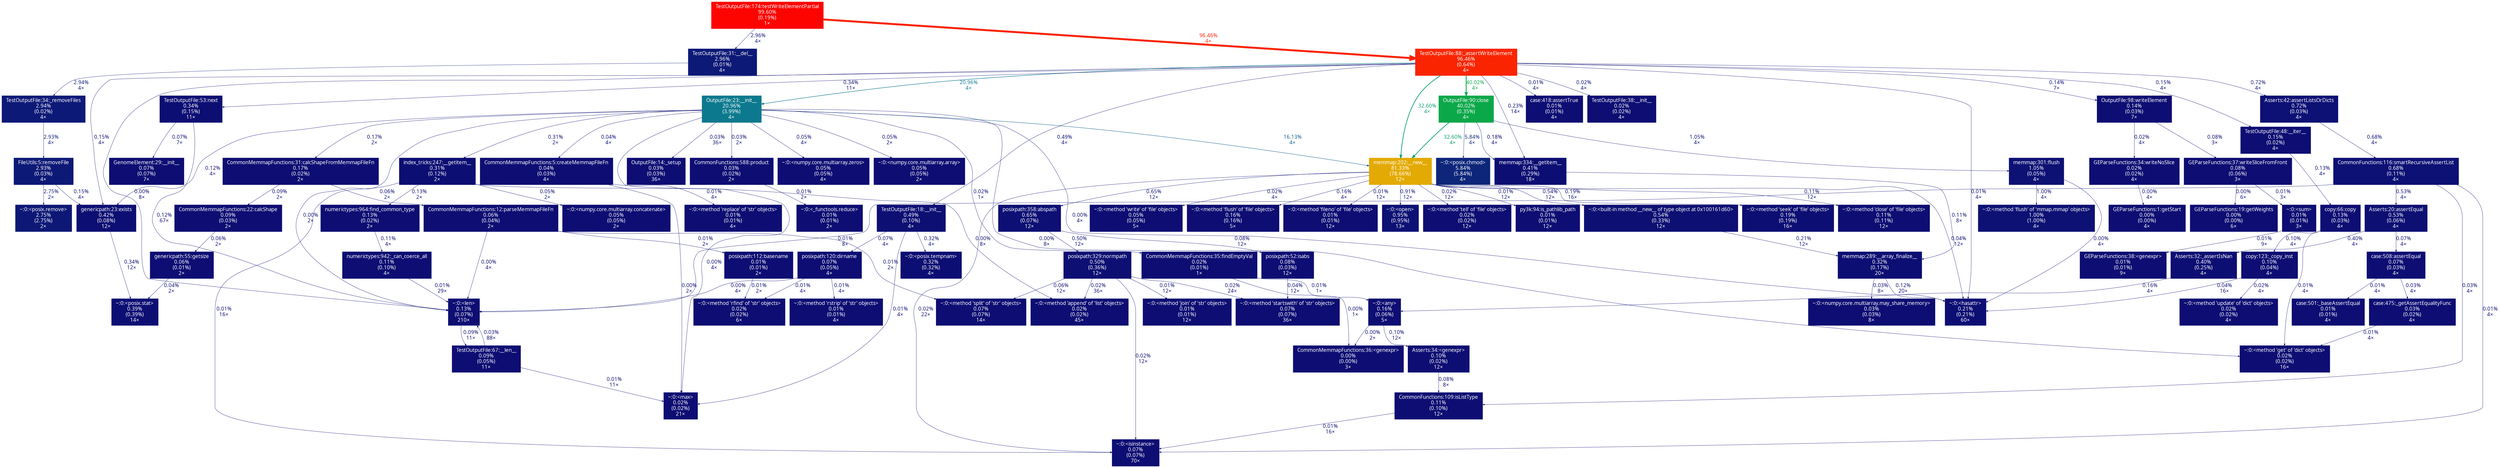 digraph {
	graph [fontname=vera, nodesep=0.125, ranksep=0.25];
	node [fontcolor=white, fontname=vera, height=0, shape=box, style=filled, width=0];
	edge [fontname=vera];
	0 [color="#0d0d73", fontcolor="#ffffff", fontsize="10.00", label="posixpath:52:isabs\n0.08%\n(0.03%)\n12×", tooltip="/Users/sveinugu/miniconda2/lib/python2.7/posixpath.py"];
	0 -> 115 [arrowsize="0.35", color="#0d0d73", fontcolor="#0d0d73", fontsize="10.00", label="0.04%\n12×", labeldistance="0.50", penwidth="0.50"];
	1 [color="#0d0f74", fontcolor="#ffffff", fontsize="10.00", label="posixpath:358:abspath\n0.65%\n(0.07%)\n12×", tooltip="/Users/sveinugu/miniconda2/lib/python2.7/posixpath.py"];
	1 -> 0 [arrowsize="0.35", color="#0d0d73", fontcolor="#0d0d73", fontsize="10.00", label="0.08%\n12×", labeldistance="0.50", penwidth="0.50"];
	1 -> 8 [arrowsize="0.35", color="#0d0f73", fontcolor="#0d0f73", fontsize="10.00", label="0.50%\n12×", labeldistance="0.50", penwidth="0.50"];
	2 [color="#0d0d73", fontcolor="#ffffff", fontsize="10.00", label="~:0:<method 'fileno' of 'file' objects>\n0.01%\n(0.01%)\n12×", tooltip="~"];
	3 [color="#e3aa04", fontcolor="#ffffff", fontsize="10.00", label="memmap:202:__new__\n81.33%\n(78.66%)\n12×", tooltip="/Users/sveinugu/miniconda2/lib/python2.7/site-packages/numpy/core/memmap.py"];
	3 -> 1 [arrowsize="0.35", color="#0d0f74", fontcolor="#0d0f74", fontsize="10.00", label="0.65%\n12×", labeldistance="0.50", penwidth="0.50"];
	3 -> 2 [arrowsize="0.35", color="#0d0d73", fontcolor="#0d0d73", fontsize="10.00", label="0.01%\n12×", labeldistance="0.50", penwidth="0.50"];
	3 -> 32 [arrowsize="0.35", color="#0d1074", fontcolor="#0d1074", fontsize="10.00", label="0.91%\n12×", labeldistance="0.50", penwidth="0.50"];
	3 -> 37 [arrowsize="0.35", color="#0d0d73", fontcolor="#0d0d73", fontsize="10.00", label="0.02%\n12×", labeldistance="0.50", penwidth="0.50"];
	3 -> 49 [arrowsize="0.35", color="#0d0d73", fontcolor="#0d0d73", fontsize="10.00", label="0.01%\n12×", labeldistance="0.50", penwidth="0.50"];
	3 -> 54 [arrowsize="0.35", color="#0d0f73", fontcolor="#0d0f73", fontsize="10.00", label="0.54%\n12×", labeldistance="0.50", penwidth="0.50"];
	3 -> 79 [arrowsize="0.35", color="#0d0e73", fontcolor="#0d0e73", fontsize="10.00", label="0.19%\n16×", labeldistance="0.50", penwidth="0.50"];
	3 -> 91 [arrowsize="0.35", color="#0d0d73", fontcolor="#0d0d73", fontsize="10.00", label="0.04%\n12×", labeldistance="0.50", penwidth="0.50"];
	3 -> 104 [arrowsize="0.35", color="#0d0d73", fontcolor="#0d0d73", fontsize="10.00", label="0.11%\n12×", labeldistance="0.50", penwidth="0.50"];
	3 -> 106 [arrowsize="0.35", color="#0d0d73", fontcolor="#0d0d73", fontsize="10.00", label="0.02%\n22×", labeldistance="0.50", penwidth="0.50"];
	3 -> 109 [arrowsize="0.35", color="#0d0d73", fontcolor="#0d0d73", fontsize="10.00", label="0.02%\n4×", labeldistance="0.50", penwidth="0.50"];
	3 -> 112 [arrowsize="0.35", color="#0d0d73", fontcolor="#0d0d73", fontsize="10.00", label="0.16%\n4×", labeldistance="0.50", penwidth="0.50"];
	4 [color="#0d1976", fontcolor="#ffffff", fontsize="10.00", label="FileUtils:5:removeFile\n2.93%\n(0.03%)\n4×", tooltip="/Users/sveinugu/PycharmProjects/gtrackcore/gtrackcore/test/common/FileUtils.py"];
	4 -> 71 [arrowsize="0.35", color="#0d0d73", fontcolor="#0d0d73", fontsize="10.00", label="0.15%\n4×", labeldistance="0.50", penwidth="0.50"];
	4 -> 105 [arrowsize="0.35", color="#0d1876", fontcolor="#0d1876", fontsize="10.00", label="2.75%\n2×", labeldistance="0.50", penwidth="0.50"];
	5 [color="#0d1977", fontcolor="#ffffff", fontsize="10.00", label="TestOutputFile:34:_removeFiles\n2.94%\n(0.02%)\n4×", tooltip="/Users/sveinugu/PycharmProjects/gtrackcore/gtrackcore/test/memmap/TestOutputFile.py"];
	5 -> 4 [arrowsize="0.35", color="#0d1976", fontcolor="#0d1976", fontsize="10.00", label="2.93%\n4×", labeldistance="0.50", penwidth="0.50"];
	6 [color="#0d0d73", fontcolor="#ffffff", fontsize="10.00", label="~:0:<method 'split' of 'str' objects>\n0.07%\n(0.07%)\n14×", tooltip="~"];
	7 [color="#0d0d73", fontcolor="#ffffff", fontsize="10.00", label="CommonMemmapFunctions:12:parseMemmapFileFn\n0.06%\n(0.04%)\n2×", tooltip="/Users/sveinugu/PycharmProjects/gtrackcore/gtrackcore/track/memmap/CommonMemmapFunctions.py"];
	7 -> 6 [arrowsize="0.35", color="#0d0d73", fontcolor="#0d0d73", fontsize="10.00", label="0.01%\n2×", labeldistance="0.50", penwidth="0.50"];
	7 -> 17 [arrowsize="0.35", color="#0d0d73", fontcolor="#0d0d73", fontsize="10.00", label="0.00%\n4×", labeldistance="0.50", penwidth="0.50"];
	7 -> 76 [arrowsize="0.35", color="#0d0d73", fontcolor="#0d0d73", fontsize="10.00", label="0.01%\n2×", labeldistance="0.50", penwidth="0.50"];
	8 [color="#0d0f73", fontcolor="#ffffff", fontsize="10.00", label="posixpath:329:normpath\n0.50%\n(0.36%)\n12×", tooltip="/Users/sveinugu/miniconda2/lib/python2.7/posixpath.py"];
	8 -> 6 [arrowsize="0.35", color="#0d0d73", fontcolor="#0d0d73", fontsize="10.00", label="0.06%\n12×", labeldistance="0.50", penwidth="0.50"];
	8 -> 95 [arrowsize="0.35", color="#0d0d73", fontcolor="#0d0d73", fontsize="10.00", label="0.02%\n36×", labeldistance="0.50", penwidth="0.50"];
	8 -> 102 [arrowsize="0.35", color="#0d0d73", fontcolor="#0d0d73", fontsize="10.00", label="0.01%\n12×", labeldistance="0.50", penwidth="0.50"];
	8 -> 106 [arrowsize="0.35", color="#0d0d73", fontcolor="#0d0d73", fontsize="10.00", label="0.02%\n12×", labeldistance="0.50", penwidth="0.50"];
	8 -> 115 [arrowsize="0.35", color="#0d0d73", fontcolor="#0d0d73", fontsize="10.00", label="0.02%\n24×", labeldistance="0.50", penwidth="0.50"];
	9 [color="#0d0d73", fontcolor="#ffffff", fontsize="10.00", label="CommonMemmapFunctions:31:calcShapeFromMemmapFileFn\n0.17%\n(0.02%)\n2×", tooltip="/Users/sveinugu/PycharmProjects/gtrackcore/gtrackcore/track/memmap/CommonMemmapFunctions.py"];
	9 -> 7 [arrowsize="0.35", color="#0d0d73", fontcolor="#0d0d73", fontsize="10.00", label="0.06%\n2×", labeldistance="0.50", penwidth="0.50"];
	9 -> 38 [arrowsize="0.35", color="#0d0d73", fontcolor="#0d0d73", fontsize="10.00", label="0.09%\n2×", labeldistance="0.50", penwidth="0.50"];
	12 [color="#0d0e73", fontcolor="#ffffff", fontsize="10.00", label="index_tricks:247:__getitem__\n0.31%\n(0.12%)\n2×", tooltip="/Users/sveinugu/miniconda2/lib/python2.7/site-packages/numpy/lib/index_tricks.py"];
	12 -> 66 [arrowsize="0.35", color="#0d0d73", fontcolor="#0d0d73", fontsize="10.00", label="0.13%\n2×", labeldistance="0.50", penwidth="0.50"];
	12 -> 95 [arrowsize="0.35", color="#0d0d73", fontcolor="#0d0d73", fontsize="10.00", label="0.00%\n8×", labeldistance="0.50", penwidth="0.50"];
	12 -> 103 [arrowsize="0.35", color="#0d0d73", fontcolor="#0d0d73", fontsize="10.00", label="0.05%\n2×", labeldistance="0.50", penwidth="0.50"];
	12 -> 106 [arrowsize="0.35", color="#0d0d73", fontcolor="#0d0d73", fontsize="10.00", label="0.01%\n16×", labeldistance="0.50", penwidth="0.50"];
	13 [color="#0c798e", fontcolor="#ffffff", fontsize="10.00", label="OutputFile:23:__init__\n20.96%\n(3.99%)\n4×", tooltip="/Users/sveinugu/PycharmProjects/gtrackcore/gtrackcore/preprocess/memmap/OutputFile.py"];
	13 -> 3 [arrowsize="0.40", color="#0c5c88", fontcolor="#0c5c88", fontsize="10.00", label="16.13%\n4×", labeldistance="0.65", penwidth="0.65"];
	13 -> 9 [arrowsize="0.35", color="#0d0d73", fontcolor="#0d0d73", fontsize="10.00", label="0.17%\n2×", labeldistance="0.50", penwidth="0.50"];
	13 -> 12 [arrowsize="0.35", color="#0d0e73", fontcolor="#0d0e73", fontsize="10.00", label="0.31%\n2×", labeldistance="0.50", penwidth="0.50"];
	13 -> 17 [arrowsize="0.35", color="#0d0d73", fontcolor="#0d0d73", fontsize="10.00", label="0.00%\n2×", labeldistance="0.50", penwidth="0.50"];
	13 -> 31 [arrowsize="0.35", color="#0d0d73", fontcolor="#0d0d73", fontsize="10.00", label="0.02%\n1×", labeldistance="0.50", penwidth="0.50"];
	13 -> 51 [arrowsize="0.35", color="#0d0d73", fontcolor="#0d0d73", fontsize="10.00", label="0.04%\n4×", labeldistance="0.50", penwidth="0.50"];
	13 -> 53 [arrowsize="0.35", color="#0d0d73", fontcolor="#0d0d73", fontsize="10.00", label="0.03%\n36×", labeldistance="0.50", penwidth="0.50"];
	13 -> 64 [arrowsize="0.35", color="#0d0d73", fontcolor="#0d0d73", fontsize="10.00", label="0.00%\n4×", labeldistance="0.50", penwidth="0.50"];
	13 -> 70 [arrowsize="0.35", color="#0d0d73", fontcolor="#0d0d73", fontsize="10.00", label="0.03%\n2×", labeldistance="0.50", penwidth="0.50"];
	13 -> 71 [arrowsize="0.35", color="#0d0d73", fontcolor="#0d0d73", fontsize="10.00", label="0.12%\n4×", labeldistance="0.50", penwidth="0.50"];
	13 -> 78 [arrowsize="0.35", color="#0d0d73", fontcolor="#0d0d73", fontsize="10.00", label="0.00%\n8×", labeldistance="0.50", penwidth="0.50"];
	13 -> 82 [arrowsize="0.35", color="#0d0d73", fontcolor="#0d0d73", fontsize="10.00", label="0.05%\n4×", labeldistance="0.50", penwidth="0.50"];
	13 -> 83 [arrowsize="0.35", color="#0d0d73", fontcolor="#0d0d73", fontsize="10.00", label="0.05%\n2×", labeldistance="0.50", penwidth="0.50"];
	13 -> 91 [arrowsize="0.35", color="#0d0d73", fontcolor="#0d0d73", fontsize="10.00", label="0.00%\n4×", labeldistance="0.50", penwidth="0.50"];
	14 [color="#0d0f73", fontcolor="#ffffff", fontsize="10.00", label="Asserts:20:assertEqual\n0.53%\n(0.06%)\n4×", tooltip="/Users/sveinugu/PycharmProjects/gtrackcore/gtrackcore/test/common/Asserts.py"];
	14 -> 30 [arrowsize="0.35", color="#0d0e73", fontcolor="#0d0e73", fontsize="10.00", label="0.40%\n4×", labeldistance="0.50", penwidth="0.50"];
	14 -> 59 [arrowsize="0.35", color="#0d0d73", fontcolor="#0d0d73", fontsize="10.00", label="0.07%\n4×", labeldistance="0.50", penwidth="0.50"];
	15 [color="#0d1074", fontcolor="#ffffff", fontsize="10.00", label="CommonFunctions:116:smartRecursiveAssertList\n0.68%\n(0.11%)\n4×", tooltip="/Users/sveinugu/PycharmProjects/gtrackcore/gtrackcore/util/CommonFunctions.py"];
	15 -> 14 [arrowsize="0.35", color="#0d0f73", fontcolor="#0d0f73", fontsize="10.00", label="0.53%\n4×", labeldistance="0.50", penwidth="0.50"];
	15 -> 17 [arrowsize="0.35", color="#0d0d73", fontcolor="#0d0d73", fontsize="10.00", label="0.01%\n8×", labeldistance="0.50", penwidth="0.50"];
	15 -> 92 [arrowsize="0.35", color="#0d0d73", fontcolor="#0d0d73", fontsize="10.00", label="0.03%\n4×", labeldistance="0.50", penwidth="0.50"];
	15 -> 106 [arrowsize="0.35", color="#0d0d73", fontcolor="#0d0d73", fontsize="10.00", label="0.01%\n4×", labeldistance="0.50", penwidth="0.50"];
	16 [color="#0d0d73", fontcolor="#ffffff", fontsize="10.00", label="TestOutputFile:67:__len__\n0.09%\n(0.05%)\n11×", tooltip="/Users/sveinugu/PycharmProjects/gtrackcore/gtrackcore/test/memmap/TestOutputFile.py"];
	16 -> 17 [arrowsize="0.35", color="#0d0d73", fontcolor="#0d0d73", fontsize="10.00", label="0.03%\n88×", labeldistance="0.50", penwidth="0.50"];
	16 -> 64 [arrowsize="0.35", color="#0d0d73", fontcolor="#0d0d73", fontsize="10.00", label="0.01%\n11×", labeldistance="0.50", penwidth="0.50"];
	17 [color="#0d0d73", fontcolor="#ffffff", fontsize="10.00", label="~:0:<len>\n0.13%\n(0.07%)\n210×", tooltip="~"];
	17 -> 16 [arrowsize="0.35", color="#0d0d73", fontcolor="#0d0d73", fontsize="10.00", label="0.09%\n11×", labeldistance="0.50", penwidth="0.50"];
	20 [color="#0d0d73", fontcolor="#ffffff", fontsize="10.00", label="~:0:<numpy.core.multiarray.may_share_memory>\n0.03%\n(0.03%)\n8×", tooltip="~"];
	21 [color="#0d0e73", fontcolor="#ffffff", fontsize="10.00", label="memmap:289:__array_finalize__\n0.32%\n(0.17%)\n20×", tooltip="/Users/sveinugu/miniconda2/lib/python2.7/site-packages/numpy/core/memmap.py"];
	21 -> 20 [arrowsize="0.35", color="#0d0d73", fontcolor="#0d0d73", fontsize="10.00", label="0.03%\n8×", labeldistance="0.50", penwidth="0.50"];
	21 -> 91 [arrowsize="0.35", color="#0d0d73", fontcolor="#0d0d73", fontsize="10.00", label="0.12%\n20×", labeldistance="0.50", penwidth="0.50"];
	24 [color="#0d0d73", fontcolor="#ffffff", fontsize="10.00", label="GenomeElement:29:__init__\n0.07%\n(0.07%)\n7×", tooltip="/Users/sveinugu/PycharmProjects/gtrackcore/gtrackcore/input/core/GenomeElement.py"];
	25 [color="#0d0e73", fontcolor="#ffffff", fontsize="10.00", label="TestOutputFile:53:next\n0.34%\n(0.15%)\n11×", tooltip="/Users/sveinugu/PycharmProjects/gtrackcore/gtrackcore/test/memmap/TestOutputFile.py"];
	25 -> 17 [arrowsize="0.35", color="#0d0d73", fontcolor="#0d0d73", fontsize="10.00", label="0.12%\n67×", labeldistance="0.50", penwidth="0.50"];
	25 -> 24 [arrowsize="0.35", color="#0d0d73", fontcolor="#0d0d73", fontsize="10.00", label="0.07%\n7×", labeldistance="0.50", penwidth="0.50"];
	29 [color="#0d0d73", fontcolor="#ffffff", fontsize="10.00", label="~:0:<any>\n0.16%\n(0.06%)\n5×", tooltip="~"];
	29 -> 52 [arrowsize="0.35", color="#0d0d73", fontcolor="#0d0d73", fontsize="10.00", label="0.10%\n12×", labeldistance="0.50", penwidth="0.50"];
	29 -> 113 [arrowsize="0.35", color="#0d0d73", fontcolor="#0d0d73", fontsize="10.00", label="0.00%\n2×", labeldistance="0.50", penwidth="0.50"];
	30 [color="#0d0e73", fontcolor="#ffffff", fontsize="10.00", label="Asserts:32:_assertIsNan\n0.40%\n(0.25%)\n4×", tooltip="/Users/sveinugu/PycharmProjects/gtrackcore/gtrackcore/test/common/Asserts.py"];
	30 -> 29 [arrowsize="0.35", color="#0d0d73", fontcolor="#0d0d73", fontsize="10.00", label="0.16%\n4×", labeldistance="0.50", penwidth="0.50"];
	31 [color="#0d0d73", fontcolor="#ffffff", fontsize="10.00", label="CommonMemmapFunctions:35:findEmptyVal\n0.02%\n(0.01%)\n1×", tooltip="/Users/sveinugu/PycharmProjects/gtrackcore/gtrackcore/track/memmap/CommonMemmapFunctions.py"];
	31 -> 29 [arrowsize="0.35", color="#0d0d73", fontcolor="#0d0d73", fontsize="10.00", label="0.01%\n1×", labeldistance="0.50", penwidth="0.50"];
	31 -> 113 [arrowsize="0.35", color="#0d0d73", fontcolor="#0d0d73", fontsize="10.00", label="0.00%\n1×", labeldistance="0.50", penwidth="0.50"];
	32 [color="#0d1174", fontcolor="#ffffff", fontsize="10.00", label="~:0:<open>\n0.95%\n(0.95%)\n13×", tooltip="~"];
	35 [color="#0ba849", fontcolor="#ffffff", fontsize="10.00", label="OutputFile:90:close\n40.02%\n(0.35%)\n4×", tooltip="/Users/sveinugu/PycharmProjects/gtrackcore/gtrackcore/preprocess/memmap/OutputFile.py"];
	35 -> 3 [arrowsize="0.57", color="#0b9e71", fontcolor="#0b9e71", fontsize="10.00", label="32.60%\n4×", labeldistance="1.30", penwidth="1.30"];
	35 -> 42 [arrowsize="0.35", color="#0d1174", fontcolor="#0d1174", fontsize="10.00", label="1.05%\n4×", labeldistance="0.50", penwidth="0.50"];
	35 -> 44 [arrowsize="0.35", color="#0d267a", fontcolor="#0d267a", fontsize="10.00", label="5.84%\n4×", labeldistance="0.50", penwidth="0.50"];
	35 -> 55 [arrowsize="0.35", color="#0d0d73", fontcolor="#0d0d73", fontsize="10.00", label="0.18%\n4×", labeldistance="0.50", penwidth="0.50"];
	36 [color="#fa2401", fontcolor="#ffffff", fontsize="10.00", label="TestOutputFile:88:_assertWriteElement\n96.46%\n(0.64%)\n4×", tooltip="/Users/sveinugu/PycharmProjects/gtrackcore/gtrackcore/test/memmap/TestOutputFile.py"];
	36 -> 3 [arrowsize="0.57", color="#0b9e71", fontcolor="#0b9e71", fontsize="10.00", label="32.60%\n4×", labeldistance="1.30", penwidth="1.30"];
	36 -> 13 [arrowsize="0.46", color="#0c798e", fontcolor="#0c798e", fontsize="10.00", label="20.96%\n4×", labeldistance="0.84", penwidth="0.84"];
	36 -> 17 [arrowsize="0.35", color="#0d0d73", fontcolor="#0d0d73", fontsize="10.00", label="0.00%\n8×", labeldistance="0.50", penwidth="0.50"];
	36 -> 25 [arrowsize="0.35", color="#0d0e73", fontcolor="#0d0e73", fontsize="10.00", label="0.34%\n11×", labeldistance="0.50", penwidth="0.50"];
	36 -> 35 [arrowsize="0.63", color="#0ba849", fontcolor="#0ba849", fontsize="10.00", label="40.02%\n4×", labeldistance="1.60", penwidth="1.60"];
	36 -> 43 [arrowsize="0.35", color="#0d0d73", fontcolor="#0d0d73", fontsize="10.00", label="0.15%\n4×", labeldistance="0.50", penwidth="0.50"];
	36 -> 46 [arrowsize="0.35", color="#0d0f73", fontcolor="#0d0f73", fontsize="10.00", label="0.49%\n4×", labeldistance="0.50", penwidth="0.50"];
	36 -> 55 [arrowsize="0.35", color="#0d0e73", fontcolor="#0d0e73", fontsize="10.00", label="0.23%\n14×", labeldistance="0.50", penwidth="0.50"];
	36 -> 71 [arrowsize="0.35", color="#0d0d73", fontcolor="#0d0d73", fontsize="10.00", label="0.15%\n4×", labeldistance="0.50", penwidth="0.50"];
	36 -> 72 [arrowsize="0.35", color="#0d0d73", fontcolor="#0d0d73", fontsize="10.00", label="0.01%\n4×", labeldistance="0.50", penwidth="0.50"];
	36 -> 73 [arrowsize="0.35", color="#0d0d73", fontcolor="#0d0d73", fontsize="10.00", label="0.02%\n4×", labeldistance="0.50", penwidth="0.50"];
	36 -> 90 [arrowsize="0.35", color="#0d0d73", fontcolor="#0d0d73", fontsize="10.00", label="0.14%\n7×", labeldistance="0.50", penwidth="0.50"];
	36 -> 91 [arrowsize="0.35", color="#0d0d73", fontcolor="#0d0d73", fontsize="10.00", label="0.01%\n4×", labeldistance="0.50", penwidth="0.50"];
	36 -> 114 [arrowsize="0.35", color="#0d1074", fontcolor="#0d1074", fontsize="10.00", label="0.72%\n4×", labeldistance="0.50", penwidth="0.50"];
	37 [color="#0d0d73", fontcolor="#ffffff", fontsize="10.00", label="~:0:<method 'tell' of 'file' objects>\n0.02%\n(0.02%)\n12×", tooltip="~"];
	38 [color="#0d0d73", fontcolor="#ffffff", fontsize="10.00", label="CommonMemmapFunctions:22:calcShape\n0.09%\n(0.03%)\n2×", tooltip="/Users/sveinugu/PycharmProjects/gtrackcore/gtrackcore/track/memmap/CommonMemmapFunctions.py"];
	38 -> 86 [arrowsize="0.35", color="#0d0d73", fontcolor="#0d0d73", fontsize="10.00", label="0.06%\n2×", labeldistance="0.50", penwidth="0.50"];
	40 [color="#0d0d73", fontcolor="#ffffff", fontsize="10.00", label="copy:123:_copy_inst\n0.10%\n(0.04%)\n4×", tooltip="/Users/sveinugu/miniconda2/lib/python2.7/copy.py"];
	40 -> 87 [arrowsize="0.35", color="#0d0d73", fontcolor="#0d0d73", fontsize="10.00", label="0.02%\n4×", labeldistance="0.50", penwidth="0.50"];
	40 -> 91 [arrowsize="0.35", color="#0d0d73", fontcolor="#0d0d73", fontsize="10.00", label="0.04%\n16×", labeldistance="0.50", penwidth="0.50"];
	41 [color="#0d0d73", fontcolor="#ffffff", fontsize="10.00", label="copy:66:copy\n0.13%\n(0.03%)\n4×", tooltip="/Users/sveinugu/miniconda2/lib/python2.7/copy.py"];
	41 -> 40 [arrowsize="0.35", color="#0d0d73", fontcolor="#0d0d73", fontsize="10.00", label="0.10%\n4×", labeldistance="0.50", penwidth="0.50"];
	41 -> 78 [arrowsize="0.35", color="#0d0d73", fontcolor="#0d0d73", fontsize="10.00", label="0.01%\n4×", labeldistance="0.50", penwidth="0.50"];
	42 [color="#0d1174", fontcolor="#ffffff", fontsize="10.00", label="memmap:301:flush\n1.05%\n(0.05%)\n4×", tooltip="/Users/sveinugu/miniconda2/lib/python2.7/site-packages/numpy/core/memmap.py"];
	42 -> 89 [arrowsize="0.35", color="#0d1174", fontcolor="#0d1174", fontsize="10.00", label="1.00%\n4×", labeldistance="0.50", penwidth="0.50"];
	42 -> 91 [arrowsize="0.35", color="#0d0d73", fontcolor="#0d0d73", fontsize="10.00", label="0.00%\n4×", labeldistance="0.50", penwidth="0.50"];
	43 [color="#0d0d73", fontcolor="#ffffff", fontsize="10.00", label="TestOutputFile:48:__iter__\n0.15%\n(0.02%)\n4×", tooltip="/Users/sveinugu/PycharmProjects/gtrackcore/gtrackcore/test/memmap/TestOutputFile.py"];
	43 -> 41 [arrowsize="0.35", color="#0d0d73", fontcolor="#0d0d73", fontsize="10.00", label="0.13%\n4×", labeldistance="0.50", penwidth="0.50"];
	44 [color="#0d267a", fontcolor="#ffffff", fontsize="10.00", label="~:0:<posix.chmod>\n5.84%\n(5.84%)\n4×", tooltip="~"];
	45 [color="#0d0e73", fontcolor="#ffffff", fontsize="10.00", label="~:0:<posix.tempnam>\n0.32%\n(0.32%)\n4×", tooltip="~"];
	46 [color="#0d0f73", fontcolor="#ffffff", fontsize="10.00", label="TestOutputFile:18:__init__\n0.49%\n(0.10%)\n4×", tooltip="/Users/sveinugu/PycharmProjects/gtrackcore/gtrackcore/test/memmap/TestOutputFile.py"];
	46 -> 45 [arrowsize="0.35", color="#0d0e73", fontcolor="#0d0e73", fontsize="10.00", label="0.32%\n4×", labeldistance="0.50", penwidth="0.50"];
	46 -> 64 [arrowsize="0.35", color="#0d0d73", fontcolor="#0d0d73", fontsize="10.00", label="0.01%\n4×", labeldistance="0.50", penwidth="0.50"];
	46 -> 81 [arrowsize="0.35", color="#0d0d73", fontcolor="#0d0d73", fontsize="10.00", label="0.07%\n4×", labeldistance="0.50", penwidth="0.50"];
	49 [color="#0d0d73", fontcolor="#ffffff", fontsize="10.00", label="py3k:94:is_pathlib_path\n0.01%\n(0.01%)\n12×", tooltip="/Users/sveinugu/miniconda2/lib/python2.7/site-packages/numpy/compat/py3k.py"];
	50 [color="#0d0d73", fontcolor="#ffffff", fontsize="10.00", label="~:0:<method 'replace' of 'str' objects>\n0.01%\n(0.01%)\n4×", tooltip="~"];
	51 [color="#0d0d73", fontcolor="#ffffff", fontsize="10.00", label="CommonMemmapFunctions:5:createMemmapFileFn\n0.04%\n(0.03%)\n4×", tooltip="/Users/sveinugu/PycharmProjects/gtrackcore/gtrackcore/track/memmap/CommonMemmapFunctions.py"];
	51 -> 50 [arrowsize="0.35", color="#0d0d73", fontcolor="#0d0d73", fontsize="10.00", label="0.01%\n4×", labeldistance="0.50", penwidth="0.50"];
	51 -> 64 [arrowsize="0.35", color="#0d0d73", fontcolor="#0d0d73", fontsize="10.00", label="0.00%\n2×", labeldistance="0.50", penwidth="0.50"];
	52 [color="#0d0d73", fontcolor="#ffffff", fontsize="10.00", label="Asserts:34:<genexpr>\n0.10%\n(0.02%)\n12×", tooltip="/Users/sveinugu/PycharmProjects/gtrackcore/gtrackcore/test/common/Asserts.py"];
	52 -> 92 [arrowsize="0.35", color="#0d0d73", fontcolor="#0d0d73", fontsize="10.00", label="0.08%\n8×", labeldistance="0.50", penwidth="0.50"];
	53 [color="#0d0d73", fontcolor="#ffffff", fontsize="10.00", label="OutputFile:14:_setup\n0.03%\n(0.03%)\n36×", tooltip="/Users/sveinugu/PycharmProjects/gtrackcore/gtrackcore/preprocess/memmap/OutputFile.py"];
	54 [color="#0d0f73", fontcolor="#ffffff", fontsize="10.00", label="~:0:<built-in method __new__ of type object at 0x100161d60>\n0.54%\n(0.33%)\n12×", tooltip="~"];
	54 -> 21 [arrowsize="0.35", color="#0d0e73", fontcolor="#0d0e73", fontsize="10.00", label="0.21%\n12×", labeldistance="0.50", penwidth="0.50"];
	55 [color="#0d0e73", fontcolor="#ffffff", fontsize="10.00", label="memmap:334:__getitem__\n0.41%\n(0.29%)\n18×", tooltip="/Users/sveinugu/miniconda2/lib/python2.7/site-packages/numpy/core/memmap.py"];
	55 -> 21 [arrowsize="0.35", color="#0d0d73", fontcolor="#0d0d73", fontsize="10.00", label="0.11%\n8×", labeldistance="0.50", penwidth="0.50"];
	56 [color="#0d0d73", fontcolor="#ffffff", fontsize="10.00", label="GEParseFunctions:19:getWeights\n0.00%\n(0.00%)\n6×", tooltip="/Users/sveinugu/PycharmProjects/gtrackcore/gtrackcore/preprocess/memmap/GEParseFunctions.py"];
	57 [color="#0d0d73", fontcolor="#ffffff", fontsize="10.00", label="GEParseFunctions:37:writeSliceFromFront\n0.08%\n(0.06%)\n3×", tooltip="/Users/sveinugu/PycharmProjects/gtrackcore/gtrackcore/preprocess/memmap/GEParseFunctions.py"];
	57 -> 56 [arrowsize="0.35", color="#0d0d73", fontcolor="#0d0d73", fontsize="10.00", label="0.00%\n6×", labeldistance="0.50", penwidth="0.50"];
	57 -> 61 [arrowsize="0.35", color="#0d0d73", fontcolor="#0d0d73", fontsize="10.00", label="0.01%\n3×", labeldistance="0.50", penwidth="0.50"];
	58 [color="#0d0d73", fontcolor="#ffffff", fontsize="10.00", label="case:475:_getAssertEqualityFunc\n0.03%\n(0.02%)\n4×", tooltip="/Users/sveinugu/miniconda2/lib/python2.7/unittest/case.py"];
	58 -> 78 [arrowsize="0.35", color="#0d0d73", fontcolor="#0d0d73", fontsize="10.00", label="0.01%\n4×", labeldistance="0.50", penwidth="0.50"];
	59 [color="#0d0d73", fontcolor="#ffffff", fontsize="10.00", label="case:508:assertEqual\n0.07%\n(0.03%)\n4×", tooltip="/Users/sveinugu/miniconda2/lib/python2.7/unittest/case.py"];
	59 -> 58 [arrowsize="0.35", color="#0d0d73", fontcolor="#0d0d73", fontsize="10.00", label="0.03%\n4×", labeldistance="0.50", penwidth="0.50"];
	59 -> 84 [arrowsize="0.35", color="#0d0d73", fontcolor="#0d0d73", fontsize="10.00", label="0.01%\n4×", labeldistance="0.50", penwidth="0.50"];
	60 [color="#0d0d73", fontcolor="#ffffff", fontsize="10.00", label="GEParseFunctions:38:<genexpr>\n0.01%\n(0.01%)\n9×", tooltip="/Users/sveinugu/PycharmProjects/gtrackcore/gtrackcore/preprocess/memmap/GEParseFunctions.py"];
	61 [color="#0d0d73", fontcolor="#ffffff", fontsize="10.00", label="~:0:<sum>\n0.01%\n(0.01%)\n3×", tooltip="~"];
	61 -> 60 [arrowsize="0.35", color="#0d0d73", fontcolor="#0d0d73", fontsize="10.00", label="0.01%\n9×", labeldistance="0.50", penwidth="0.50"];
	62 [color="#0d1977", fontcolor="#ffffff", fontsize="10.00", label="TestOutputFile:31:__del__\n2.96%\n(0.01%)\n4×", tooltip="/Users/sveinugu/PycharmProjects/gtrackcore/gtrackcore/test/memmap/TestOutputFile.py"];
	62 -> 5 [arrowsize="0.35", color="#0d1977", fontcolor="#0d1977", fontsize="10.00", label="2.94%\n4×", labeldistance="0.50", penwidth="0.50"];
	64 [color="#0d0d73", fontcolor="#ffffff", fontsize="10.00", label="~:0:<max>\n0.02%\n(0.02%)\n21×", tooltip="~"];
	65 [color="#0d0d73", fontcolor="#ffffff", fontsize="10.00", label="numerictypes:942:_can_coerce_all\n0.11%\n(0.10%)\n4×", tooltip="/Users/sveinugu/miniconda2/lib/python2.7/site-packages/numpy/core/numerictypes.py"];
	65 -> 17 [arrowsize="0.35", color="#0d0d73", fontcolor="#0d0d73", fontsize="10.00", label="0.01%\n29×", labeldistance="0.50", penwidth="0.50"];
	66 [color="#0d0d73", fontcolor="#ffffff", fontsize="10.00", label="numerictypes:964:find_common_type\n0.13%\n(0.02%)\n2×", tooltip="/Users/sveinugu/miniconda2/lib/python2.7/site-packages/numpy/core/numerictypes.py"];
	66 -> 65 [arrowsize="0.35", color="#0d0d73", fontcolor="#0d0d73", fontsize="10.00", label="0.11%\n4×", labeldistance="0.50", penwidth="0.50"];
	69 [color="#0d0d73", fontcolor="#ffffff", fontsize="10.00", label="~:0:<_functools.reduce>\n0.01%\n(0.01%)\n2×", tooltip="~"];
	70 [color="#0d0d73", fontcolor="#ffffff", fontsize="10.00", label="CommonFunctions:588:product\n0.03%\n(0.02%)\n2×", tooltip="/Users/sveinugu/PycharmProjects/gtrackcore/gtrackcore/util/CommonFunctions.py"];
	70 -> 69 [arrowsize="0.35", color="#0d0d73", fontcolor="#0d0d73", fontsize="10.00", label="0.01%\n2×", labeldistance="0.50", penwidth="0.50"];
	71 [color="#0d0e73", fontcolor="#ffffff", fontsize="10.00", label="genericpath:23:exists\n0.42%\n(0.08%)\n12×", tooltip="/Users/sveinugu/miniconda2/lib/python2.7/genericpath.py"];
	71 -> 88 [arrowsize="0.35", color="#0d0e73", fontcolor="#0d0e73", fontsize="10.00", label="0.34%\n12×", labeldistance="0.50", penwidth="0.50"];
	72 [color="#0d0d73", fontcolor="#ffffff", fontsize="10.00", label="case:418:assertTrue\n0.01%\n(0.01%)\n4×", tooltip="/Users/sveinugu/miniconda2/lib/python2.7/unittest/case.py"];
	73 [color="#0d0d73", fontcolor="#ffffff", fontsize="10.00", label="TestOutputFile:38:__init__\n0.02%\n(0.02%)\n4×", tooltip="/Users/sveinugu/PycharmProjects/gtrackcore/gtrackcore/test/memmap/TestOutputFile.py"];
	76 [color="#0d0d73", fontcolor="#ffffff", fontsize="10.00", label="posixpath:112:basename\n0.01%\n(0.01%)\n2×", tooltip="/Users/sveinugu/miniconda2/lib/python2.7/posixpath.py"];
	76 -> 94 [arrowsize="0.35", color="#0d0d73", fontcolor="#0d0d73", fontsize="10.00", label="0.01%\n2×", labeldistance="0.50", penwidth="0.50"];
	78 [color="#0d0d73", fontcolor="#ffffff", fontsize="10.00", label="~:0:<method 'get' of 'dict' objects>\n0.02%\n(0.02%)\n16×", tooltip="~"];
	79 [color="#0d0e73", fontcolor="#ffffff", fontsize="10.00", label="~:0:<method 'seek' of 'file' objects>\n0.19%\n(0.19%)\n16×", tooltip="~"];
	81 [color="#0d0d73", fontcolor="#ffffff", fontsize="10.00", label="posixpath:120:dirname\n0.07%\n(0.05%)\n4×", tooltip="/Users/sveinugu/miniconda2/lib/python2.7/posixpath.py"];
	81 -> 17 [arrowsize="0.35", color="#0d0d73", fontcolor="#0d0d73", fontsize="10.00", label="0.00%\n4×", labeldistance="0.50", penwidth="0.50"];
	81 -> 94 [arrowsize="0.35", color="#0d0d73", fontcolor="#0d0d73", fontsize="10.00", label="0.01%\n4×", labeldistance="0.50", penwidth="0.50"];
	81 -> 101 [arrowsize="0.35", color="#0d0d73", fontcolor="#0d0d73", fontsize="10.00", label="0.01%\n4×", labeldistance="0.50", penwidth="0.50"];
	82 [color="#0d0d73", fontcolor="#ffffff", fontsize="10.00", label="~:0:<numpy.core.multiarray.zeros>\n0.05%\n(0.05%)\n4×", tooltip="~"];
	83 [color="#0d0d73", fontcolor="#ffffff", fontsize="10.00", label="~:0:<numpy.core.multiarray.array>\n0.05%\n(0.05%)\n2×", tooltip="~"];
	84 [color="#0d0d73", fontcolor="#ffffff", fontsize="10.00", label="case:501:_baseAssertEqual\n0.01%\n(0.01%)\n4×", tooltip="/Users/sveinugu/miniconda2/lib/python2.7/unittest/case.py"];
	86 [color="#0d0d73", fontcolor="#ffffff", fontsize="10.00", label="genericpath:55:getsize\n0.06%\n(0.01%)\n2×", tooltip="/Users/sveinugu/miniconda2/lib/python2.7/genericpath.py"];
	86 -> 88 [arrowsize="0.35", color="#0d0d73", fontcolor="#0d0d73", fontsize="10.00", label="0.04%\n2×", labeldistance="0.50", penwidth="0.50"];
	87 [color="#0d0d73", fontcolor="#ffffff", fontsize="10.00", label="~:0:<method 'update' of 'dict' objects>\n0.02%\n(0.02%)\n4×", tooltip="~"];
	88 [color="#0d0e73", fontcolor="#ffffff", fontsize="10.00", label="~:0:<posix.stat>\n0.39%\n(0.39%)\n14×", tooltip="~"];
	89 [color="#0d1174", fontcolor="#ffffff", fontsize="10.00", label="~:0:<method 'flush' of 'mmap.mmap' objects>\n1.00%\n(1.00%)\n4×", tooltip="~"];
	90 [color="#0d0d73", fontcolor="#ffffff", fontsize="10.00", label="OutputFile:98:writeElement\n0.14%\n(0.03%)\n7×", tooltip="/Users/sveinugu/PycharmProjects/gtrackcore/gtrackcore/preprocess/memmap/OutputFile.py"];
	90 -> 57 [arrowsize="0.35", color="#0d0d73", fontcolor="#0d0d73", fontsize="10.00", label="0.08%\n3×", labeldistance="0.50", penwidth="0.50"];
	90 -> 100 [arrowsize="0.35", color="#0d0d73", fontcolor="#0d0d73", fontsize="10.00", label="0.02%\n4×", labeldistance="0.50", penwidth="0.50"];
	91 [color="#0d0e73", fontcolor="#ffffff", fontsize="10.00", label="~:0:<hasattr>\n0.21%\n(0.21%)\n60×", tooltip="~"];
	92 [color="#0d0d73", fontcolor="#ffffff", fontsize="10.00", label="CommonFunctions:109:isListType\n0.11%\n(0.10%)\n12×", tooltip="/Users/sveinugu/PycharmProjects/gtrackcore/gtrackcore/util/CommonFunctions.py"];
	92 -> 106 [arrowsize="0.35", color="#0d0d73", fontcolor="#0d0d73", fontsize="10.00", label="0.01%\n16×", labeldistance="0.50", penwidth="0.50"];
	93 [color="#fe0400", fontcolor="#ffffff", fontsize="10.00", label="TestOutputFile:174:testWriteElementPartial\n99.60%\n(0.19%)\n1×", tooltip="/Users/sveinugu/PycharmProjects/gtrackcore/gtrackcore/test/memmap/TestOutputFile.py"];
	93 -> 36 [arrowsize="0.98", color="#fa2401", fontcolor="#fa2401", fontsize="10.00", label="96.46%\n4×", labeldistance="3.86", penwidth="3.86"];
	93 -> 62 [arrowsize="0.35", color="#0d1977", fontcolor="#0d1977", fontsize="10.00", label="2.96%\n4×", labeldistance="0.50", penwidth="0.50"];
	94 [color="#0d0d73", fontcolor="#ffffff", fontsize="10.00", label="~:0:<method 'rfind' of 'str' objects>\n0.02%\n(0.02%)\n6×", tooltip="~"];
	95 [color="#0d0d73", fontcolor="#ffffff", fontsize="10.00", label="~:0:<method 'append' of 'list' objects>\n0.02%\n(0.02%)\n45×", tooltip="~"];
	100 [color="#0d0d73", fontcolor="#ffffff", fontsize="10.00", label="GEParseFunctions:34:writeNoSlice\n0.02%\n(0.02%)\n4×", tooltip="/Users/sveinugu/PycharmProjects/gtrackcore/gtrackcore/preprocess/memmap/GEParseFunctions.py"];
	100 -> 111 [arrowsize="0.35", color="#0d0d73", fontcolor="#0d0d73", fontsize="10.00", label="0.00%\n4×", labeldistance="0.50", penwidth="0.50"];
	101 [color="#0d0d73", fontcolor="#ffffff", fontsize="10.00", label="~:0:<method 'rstrip' of 'str' objects>\n0.01%\n(0.01%)\n4×", tooltip="~"];
	102 [color="#0d0d73", fontcolor="#ffffff", fontsize="10.00", label="~:0:<method 'join' of 'str' objects>\n0.01%\n(0.01%)\n12×", tooltip="~"];
	103 [color="#0d0d73", fontcolor="#ffffff", fontsize="10.00", label="~:0:<numpy.core.multiarray.concatenate>\n0.05%\n(0.05%)\n2×", tooltip="~"];
	104 [color="#0d0d73", fontcolor="#ffffff", fontsize="10.00", label="~:0:<method 'close' of 'file' objects>\n0.11%\n(0.11%)\n12×", tooltip="~"];
	105 [color="#0d1876", fontcolor="#ffffff", fontsize="10.00", label="~:0:<posix.remove>\n2.75%\n(2.75%)\n2×", tooltip="~"];
	106 [color="#0d0d73", fontcolor="#ffffff", fontsize="10.00", label="~:0:<isinstance>\n0.07%\n(0.07%)\n70×", tooltip="~"];
	109 [color="#0d0d73", fontcolor="#ffffff", fontsize="10.00", label="~:0:<method 'write' of 'file' objects>\n0.05%\n(0.05%)\n5×", tooltip="~"];
	111 [color="#0d0d73", fontcolor="#ffffff", fontsize="10.00", label="GEParseFunctions:1:getStart\n0.00%\n(0.00%)\n4×", tooltip="/Users/sveinugu/PycharmProjects/gtrackcore/gtrackcore/preprocess/memmap/GEParseFunctions.py"];
	112 [color="#0d0d73", fontcolor="#ffffff", fontsize="10.00", label="~:0:<method 'flush' of 'file' objects>\n0.16%\n(0.16%)\n5×", tooltip="~"];
	113 [color="#0d0d73", fontcolor="#ffffff", fontsize="10.00", label="CommonMemmapFunctions:36:<genexpr>\n0.00%\n(0.00%)\n3×", tooltip="/Users/sveinugu/PycharmProjects/gtrackcore/gtrackcore/track/memmap/CommonMemmapFunctions.py"];
	114 [color="#0d1074", fontcolor="#ffffff", fontsize="10.00", label="Asserts:42:assertListsOrDicts\n0.72%\n(0.03%)\n4×", tooltip="/Users/sveinugu/PycharmProjects/gtrackcore/gtrackcore/test/common/Asserts.py"];
	114 -> 15 [arrowsize="0.35", color="#0d1074", fontcolor="#0d1074", fontsize="10.00", label="0.68%\n4×", labeldistance="0.50", penwidth="0.50"];
	115 [color="#0d0d73", fontcolor="#ffffff", fontsize="10.00", label="~:0:<method 'startswith' of 'str' objects>\n0.07%\n(0.07%)\n36×", tooltip="~"];
}
